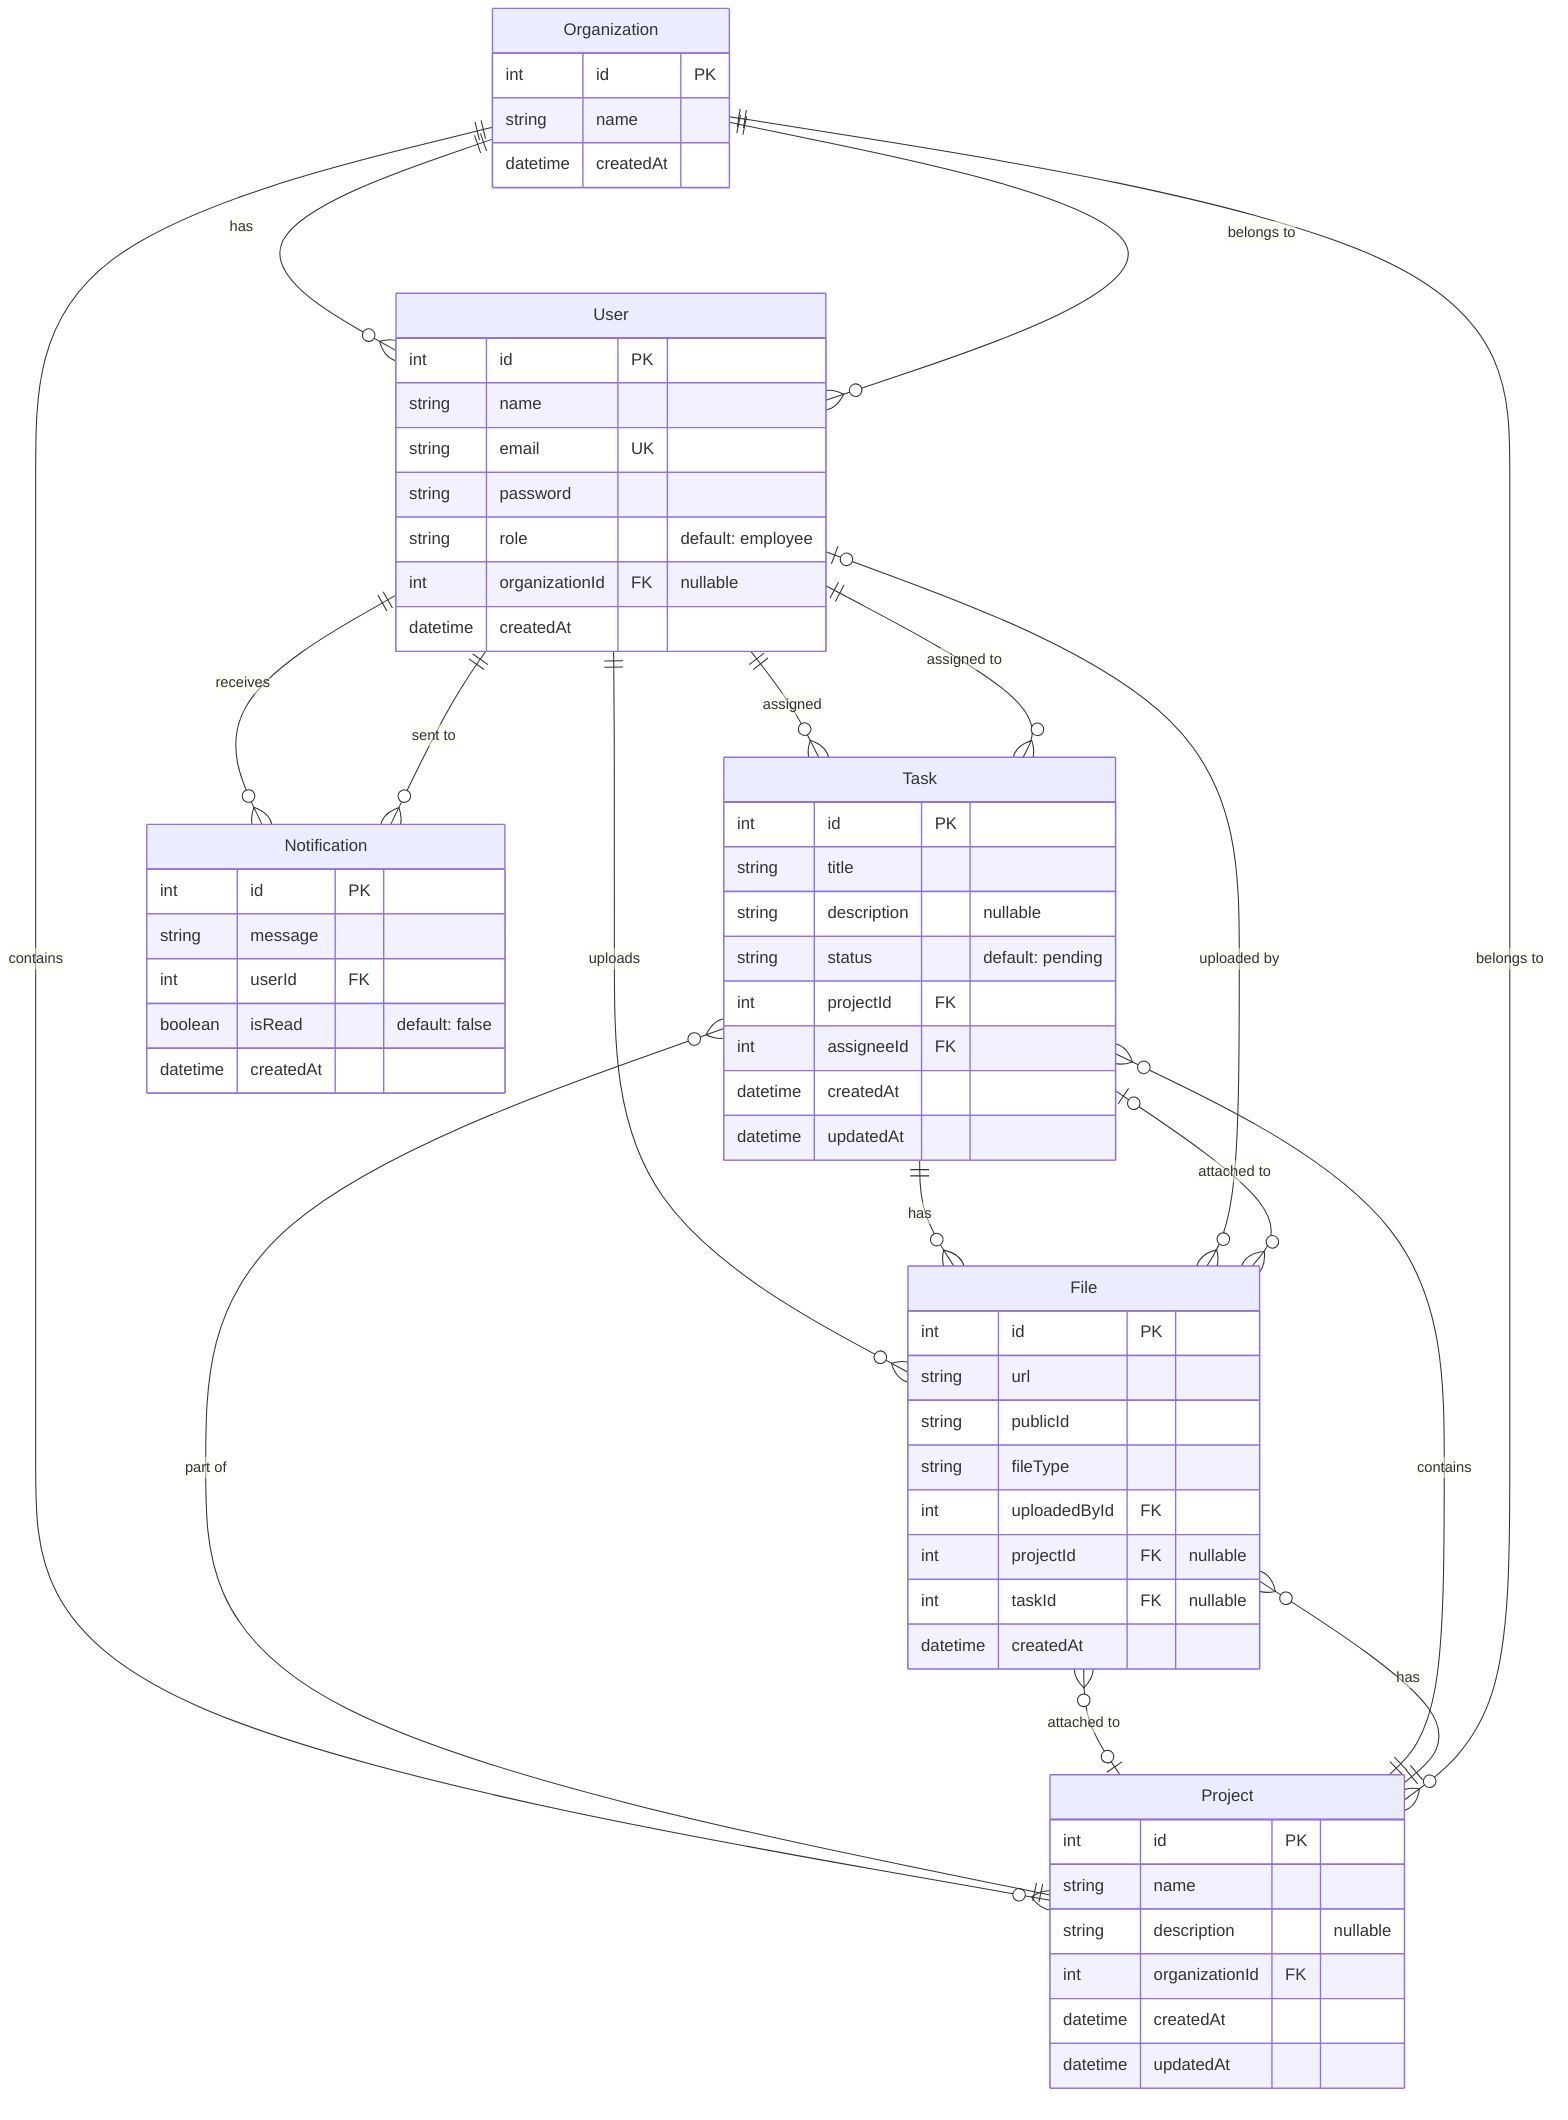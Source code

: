 erDiagram
    Organization ||--o{ User : "has"
    Organization ||--o{ Project : "contains"
    
    User ||--o{ Task : "assigned"
    User ||--o{ File : "uploads"
    User ||--o{ Notification : "receives"
    User }o--|| Organization : "belongs to"
    
    Project ||--o{ Task : "contains"
    Project ||--o{ File : "has"
    Project }o--|| Organization : "belongs to"
    
    Task ||--o{ File : "has"
    Task }o--|| Project : "part of"
    Task }o--|| User : "assigned to"
    
    File }o--o| User : "uploaded by"
    File }o--o| Project : "attached to"
    File }o--o| Task : "attached to"
    
    Notification }o--|| User : "sent to"
    
    Organization {
        int id PK
        string name
        datetime createdAt
    }
    
    User {
        int id PK
        string name
        string email UK
        string password
        string role "default: employee"
        int organizationId FK "nullable"
        datetime createdAt
    }
    
    Project {
        int id PK
        string name
        string description "nullable"
        int organizationId FK
        datetime createdAt
        datetime updatedAt
    }
    
    Task {
        int id PK
        string title
        string description "nullable"
        string status "default: pending"
        int projectId FK
        int assigneeId FK
        datetime createdAt
        datetime updatedAt
    }
    
    File {
        int id PK
        string url
        string publicId
        string fileType
        int uploadedById FK
        int projectId FK "nullable"
        int taskId FK "nullable"
        datetime createdAt
    }
    
    Notification {
        int id PK
        string message
        int userId FK
        boolean isRead "default: false"
        datetime createdAt
    }